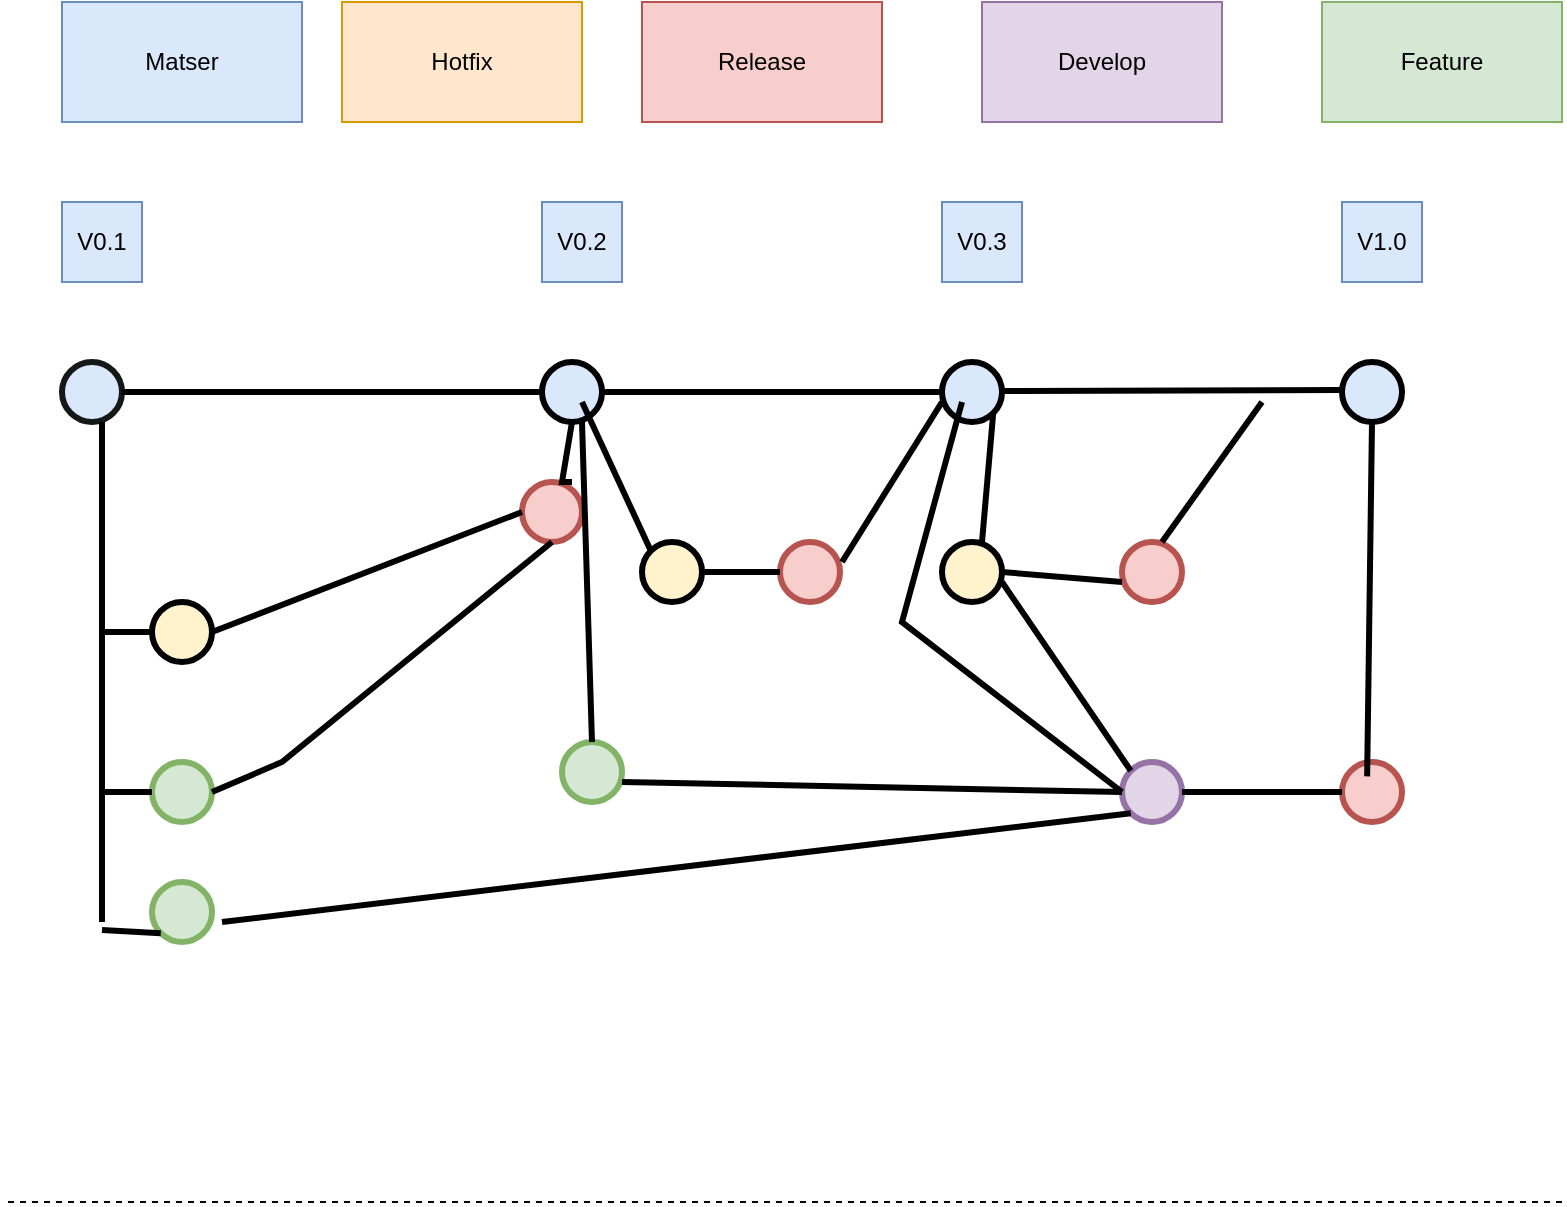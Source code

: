 <mxfile version="22.1.11" type="github">
  <diagram name="Page-1" id="l6VLHb1XObG-HnErFkHz">
    <mxGraphModel dx="1399" dy="777" grid="1" gridSize="10" guides="1" tooltips="1" connect="1" arrows="1" fold="1" page="1" pageScale="1" pageWidth="827" pageHeight="1169" math="0" shadow="0">
      <root>
        <mxCell id="0" />
        <mxCell id="1" parent="0" />
        <mxCell id="S2ndT3CTBjiFOkqIHCG7-4" value="" style="ellipse;whiteSpace=wrap;html=1;aspect=fixed;fillColor=#dae8fc;strokeColor=#161717;strokeWidth=3;" vertex="1" parent="1">
          <mxGeometry x="40" y="240" width="30" height="30" as="geometry" />
        </mxCell>
        <mxCell id="S2ndT3CTBjiFOkqIHCG7-5" value="Matser" style="rounded=0;whiteSpace=wrap;html=1;fillColor=#dae8fc;strokeColor=#6c8ebf;" vertex="1" parent="1">
          <mxGeometry x="40" y="60" width="120" height="60" as="geometry" />
        </mxCell>
        <mxCell id="S2ndT3CTBjiFOkqIHCG7-7" value="Release" style="rounded=0;whiteSpace=wrap;html=1;fillColor=#f8cecc;strokeColor=#b85450;" vertex="1" parent="1">
          <mxGeometry x="330" y="60" width="120" height="60" as="geometry" />
        </mxCell>
        <mxCell id="S2ndT3CTBjiFOkqIHCG7-8" value="Develop" style="rounded=0;whiteSpace=wrap;html=1;fillColor=#e1d5e7;strokeColor=#9673a6;" vertex="1" parent="1">
          <mxGeometry x="500" y="60" width="120" height="60" as="geometry" />
        </mxCell>
        <mxCell id="S2ndT3CTBjiFOkqIHCG7-9" value="Feature" style="rounded=0;whiteSpace=wrap;html=1;fillColor=#d5e8d4;strokeColor=#82b366;" vertex="1" parent="1">
          <mxGeometry x="670" y="60" width="120" height="60" as="geometry" />
        </mxCell>
        <mxCell id="S2ndT3CTBjiFOkqIHCG7-10" value="Hotfix" style="rounded=0;whiteSpace=wrap;html=1;fillColor=#ffe6cc;strokeColor=#d79b00;" vertex="1" parent="1">
          <mxGeometry x="180" y="60" width="120" height="60" as="geometry" />
        </mxCell>
        <mxCell id="S2ndT3CTBjiFOkqIHCG7-11" value="V0.1" style="whiteSpace=wrap;html=1;aspect=fixed;fillColor=#dae8fc;strokeColor=#6c8ebf;" vertex="1" parent="1">
          <mxGeometry x="40" y="160" width="40" height="40" as="geometry" />
        </mxCell>
        <mxCell id="S2ndT3CTBjiFOkqIHCG7-13" value="" style="ellipse;whiteSpace=wrap;html=1;aspect=fixed;fillColor=#dae8fc;strokeColor=#000000;strokeWidth=3;" vertex="1" parent="1">
          <mxGeometry x="280" y="240" width="30" height="30" as="geometry" />
        </mxCell>
        <mxCell id="S2ndT3CTBjiFOkqIHCG7-14" value="" style="ellipse;whiteSpace=wrap;html=1;aspect=fixed;fillColor=#dae8fc;strokeColor=#000000;strokeWidth=3;" vertex="1" parent="1">
          <mxGeometry x="680" y="240" width="30" height="30" as="geometry" />
        </mxCell>
        <mxCell id="S2ndT3CTBjiFOkqIHCG7-15" value="" style="ellipse;whiteSpace=wrap;html=1;aspect=fixed;fillColor=#dae8fc;strokeColor=#000000;strokeWidth=3;" vertex="1" parent="1">
          <mxGeometry x="480" y="240" width="30" height="30" as="geometry" />
        </mxCell>
        <mxCell id="S2ndT3CTBjiFOkqIHCG7-17" value="V0.2" style="whiteSpace=wrap;html=1;aspect=fixed;fillColor=#dae8fc;strokeColor=#6c8ebf;" vertex="1" parent="1">
          <mxGeometry x="280" y="160" width="40" height="40" as="geometry" />
        </mxCell>
        <mxCell id="S2ndT3CTBjiFOkqIHCG7-18" value="V1.0" style="whiteSpace=wrap;html=1;aspect=fixed;fillColor=#dae8fc;strokeColor=#6c8ebf;" vertex="1" parent="1">
          <mxGeometry x="680" y="160" width="40" height="40" as="geometry" />
        </mxCell>
        <mxCell id="S2ndT3CTBjiFOkqIHCG7-19" value="V0.3" style="whiteSpace=wrap;html=1;aspect=fixed;fillColor=#dae8fc;strokeColor=#6c8ebf;" vertex="1" parent="1">
          <mxGeometry x="480" y="160" width="40" height="40" as="geometry" />
        </mxCell>
        <mxCell id="S2ndT3CTBjiFOkqIHCG7-29" value="" style="ellipse;whiteSpace=wrap;html=1;aspect=fixed;fillColor=#fff2cc;strokeColor=#000000;strokeWidth=3;" vertex="1" parent="1">
          <mxGeometry x="85" y="360" width="30" height="30" as="geometry" />
        </mxCell>
        <mxCell id="S2ndT3CTBjiFOkqIHCG7-31" value="" style="ellipse;whiteSpace=wrap;html=1;aspect=fixed;fillColor=#d5e8d4;strokeColor=#82b366;strokeWidth=3;" vertex="1" parent="1">
          <mxGeometry x="85" y="440" width="30" height="30" as="geometry" />
        </mxCell>
        <mxCell id="S2ndT3CTBjiFOkqIHCG7-33" value="" style="ellipse;whiteSpace=wrap;html=1;aspect=fixed;fillColor=#f8cecc;strokeColor=#b85450;strokeWidth=3;" vertex="1" parent="1">
          <mxGeometry x="270" y="300" width="30" height="30" as="geometry" />
        </mxCell>
        <mxCell id="S2ndT3CTBjiFOkqIHCG7-48" value="" style="endArrow=none;html=1;rounded=0;exitX=1;exitY=0.5;exitDx=0;exitDy=0;entryX=0;entryY=0.5;entryDx=0;entryDy=0;strokeWidth=3;" edge="1" parent="1" source="S2ndT3CTBjiFOkqIHCG7-4" target="S2ndT3CTBjiFOkqIHCG7-13">
          <mxGeometry width="50" height="50" relative="1" as="geometry">
            <mxPoint x="200" y="300" as="sourcePoint" />
            <mxPoint x="250" y="250" as="targetPoint" />
          </mxGeometry>
        </mxCell>
        <mxCell id="S2ndT3CTBjiFOkqIHCG7-49" value="" style="endArrow=none;html=1;rounded=0;entryX=0;entryY=0.5;entryDx=0;entryDy=0;strokeWidth=3;" edge="1" parent="1" source="S2ndT3CTBjiFOkqIHCG7-13" target="S2ndT3CTBjiFOkqIHCG7-15">
          <mxGeometry width="50" height="50" relative="1" as="geometry">
            <mxPoint x="320" y="254" as="sourcePoint" />
            <mxPoint x="500" y="254.47" as="targetPoint" />
          </mxGeometry>
        </mxCell>
        <mxCell id="S2ndT3CTBjiFOkqIHCG7-50" value="" style="endArrow=none;html=1;rounded=0;exitX=1;exitY=0.5;exitDx=0;exitDy=0;strokeWidth=3;" edge="1" parent="1">
          <mxGeometry width="50" height="50" relative="1" as="geometry">
            <mxPoint x="510" y="254.47" as="sourcePoint" />
            <mxPoint x="680" y="254" as="targetPoint" />
          </mxGeometry>
        </mxCell>
        <mxCell id="S2ndT3CTBjiFOkqIHCG7-57" value="" style="endArrow=none;html=1;rounded=0;strokeWidth=3;" edge="1" parent="1">
          <mxGeometry width="50" height="50" relative="1" as="geometry">
            <mxPoint x="60" y="520" as="sourcePoint" />
            <mxPoint x="60" y="270" as="targetPoint" />
          </mxGeometry>
        </mxCell>
        <mxCell id="S2ndT3CTBjiFOkqIHCG7-58" value="" style="endArrow=none;html=1;rounded=0;entryX=0;entryY=0.5;entryDx=0;entryDy=0;strokeWidth=3;" edge="1" parent="1" target="S2ndT3CTBjiFOkqIHCG7-29">
          <mxGeometry width="50" height="50" relative="1" as="geometry">
            <mxPoint x="60" y="375" as="sourcePoint" />
            <mxPoint x="110" y="330" as="targetPoint" />
          </mxGeometry>
        </mxCell>
        <mxCell id="S2ndT3CTBjiFOkqIHCG7-60" value="" style="endArrow=none;html=1;rounded=0;entryX=0;entryY=0.5;entryDx=0;entryDy=0;strokeWidth=3;" edge="1" parent="1" target="S2ndT3CTBjiFOkqIHCG7-31">
          <mxGeometry width="50" height="50" relative="1" as="geometry">
            <mxPoint x="60" y="455" as="sourcePoint" />
            <mxPoint x="95" y="385" as="targetPoint" />
          </mxGeometry>
        </mxCell>
        <mxCell id="S2ndT3CTBjiFOkqIHCG7-65" value="" style="endArrow=none;html=1;rounded=0;entryX=1;entryY=0.5;entryDx=0;entryDy=0;strokeWidth=3;exitX=0;exitY=0.5;exitDx=0;exitDy=0;" edge="1" parent="1" source="S2ndT3CTBjiFOkqIHCG7-33" target="S2ndT3CTBjiFOkqIHCG7-29">
          <mxGeometry width="50" height="50" relative="1" as="geometry">
            <mxPoint x="270" y="330" as="sourcePoint" />
            <mxPoint x="430" y="270" as="targetPoint" />
          </mxGeometry>
        </mxCell>
        <mxCell id="S2ndT3CTBjiFOkqIHCG7-66" value="" style="endArrow=none;html=1;rounded=0;exitX=1;exitY=0.5;exitDx=0;exitDy=0;entryX=0.5;entryY=1;entryDx=0;entryDy=0;strokeWidth=3;" edge="1" parent="1" source="S2ndT3CTBjiFOkqIHCG7-31" target="S2ndT3CTBjiFOkqIHCG7-33">
          <mxGeometry width="50" height="50" relative="1" as="geometry">
            <mxPoint x="380" y="320" as="sourcePoint" />
            <mxPoint x="430" y="270" as="targetPoint" />
            <Array as="points">
              <mxPoint x="150" y="440" />
            </Array>
          </mxGeometry>
        </mxCell>
        <mxCell id="S2ndT3CTBjiFOkqIHCG7-67" value="" style="endArrow=none;html=1;rounded=0;entryX=0.5;entryY=1;entryDx=0;entryDy=0;strokeWidth=3;" edge="1" parent="1" target="S2ndT3CTBjiFOkqIHCG7-13">
          <mxGeometry width="50" height="50" relative="1" as="geometry">
            <mxPoint x="295" y="300" as="sourcePoint" />
            <mxPoint x="430" y="270" as="targetPoint" />
            <Array as="points">
              <mxPoint x="290" y="300" />
            </Array>
          </mxGeometry>
        </mxCell>
        <mxCell id="S2ndT3CTBjiFOkqIHCG7-69" value="" style="endArrow=none;dashed=1;html=1;rounded=0;" edge="1" parent="1">
          <mxGeometry width="50" height="50" relative="1" as="geometry">
            <mxPoint x="790" y="660" as="sourcePoint" />
            <mxPoint x="10" y="660" as="targetPoint" />
            <Array as="points">
              <mxPoint x="310" y="660" />
            </Array>
          </mxGeometry>
        </mxCell>
        <mxCell id="S2ndT3CTBjiFOkqIHCG7-70" value="" style="ellipse;whiteSpace=wrap;html=1;aspect=fixed;fillColor=#d5e8d4;strokeColor=#82b366;strokeWidth=3;" vertex="1" parent="1">
          <mxGeometry x="85" y="500" width="30" height="30" as="geometry" />
        </mxCell>
        <mxCell id="S2ndT3CTBjiFOkqIHCG7-74" value="" style="endArrow=none;html=1;rounded=0;entryX=0;entryY=1;entryDx=0;entryDy=0;strokeWidth=3;" edge="1" parent="1" target="S2ndT3CTBjiFOkqIHCG7-70">
          <mxGeometry width="50" height="50" relative="1" as="geometry">
            <mxPoint x="60" y="524" as="sourcePoint" />
            <mxPoint x="95" y="465" as="targetPoint" />
            <Array as="points" />
          </mxGeometry>
        </mxCell>
        <mxCell id="S2ndT3CTBjiFOkqIHCG7-75" value="" style="ellipse;whiteSpace=wrap;html=1;aspect=fixed;fillColor=#fff2cc;strokeColor=#000000;strokeWidth=3;" vertex="1" parent="1">
          <mxGeometry x="330" y="330" width="30" height="30" as="geometry" />
        </mxCell>
        <mxCell id="S2ndT3CTBjiFOkqIHCG7-77" value="" style="endArrow=none;html=1;rounded=0;exitX=0;exitY=0;exitDx=0;exitDy=0;strokeWidth=3;" edge="1" parent="1" source="S2ndT3CTBjiFOkqIHCG7-75">
          <mxGeometry width="50" height="50" relative="1" as="geometry">
            <mxPoint x="670" y="470" as="sourcePoint" />
            <mxPoint x="300" y="260" as="targetPoint" />
            <Array as="points">
              <mxPoint x="300" y="260" />
            </Array>
          </mxGeometry>
        </mxCell>
        <mxCell id="S2ndT3CTBjiFOkqIHCG7-78" value="" style="ellipse;whiteSpace=wrap;html=1;aspect=fixed;fillColor=#f8cecc;strokeColor=#b85450;strokeWidth=3;" vertex="1" parent="1">
          <mxGeometry x="399" y="330" width="30" height="30" as="geometry" />
        </mxCell>
        <mxCell id="S2ndT3CTBjiFOkqIHCG7-82" value="" style="endArrow=none;html=1;rounded=0;exitX=1;exitY=0.5;exitDx=0;exitDy=0;entryX=0;entryY=0.5;entryDx=0;entryDy=0;strokeWidth=3;" edge="1" parent="1" source="S2ndT3CTBjiFOkqIHCG7-75" target="S2ndT3CTBjiFOkqIHCG7-78">
          <mxGeometry width="50" height="50" relative="1" as="geometry">
            <mxPoint x="367" y="340" as="sourcePoint" />
            <mxPoint x="400" y="340" as="targetPoint" />
          </mxGeometry>
        </mxCell>
        <mxCell id="S2ndT3CTBjiFOkqIHCG7-83" value="" style="endArrow=none;html=1;rounded=0;strokeWidth=3;" edge="1" parent="1">
          <mxGeometry width="50" height="50" relative="1" as="geometry">
            <mxPoint x="430" y="340" as="sourcePoint" />
            <mxPoint x="480" y="260" as="targetPoint" />
          </mxGeometry>
        </mxCell>
        <mxCell id="S2ndT3CTBjiFOkqIHCG7-88" value="" style="ellipse;whiteSpace=wrap;html=1;aspect=fixed;fillColor=#fff2cc;strokeColor=#000000;strokeWidth=3;" vertex="1" parent="1">
          <mxGeometry x="480" y="330" width="30" height="30" as="geometry" />
        </mxCell>
        <mxCell id="S2ndT3CTBjiFOkqIHCG7-89" value="" style="ellipse;whiteSpace=wrap;html=1;aspect=fixed;fillColor=#f8cecc;strokeColor=#b85450;strokeWidth=3;" vertex="1" parent="1">
          <mxGeometry x="570" y="330" width="30" height="30" as="geometry" />
        </mxCell>
        <mxCell id="S2ndT3CTBjiFOkqIHCG7-93" value="" style="ellipse;whiteSpace=wrap;html=1;aspect=fixed;fillColor=#e1d5e7;strokeColor=#9673a6;strokeWidth=3;" vertex="1" parent="1">
          <mxGeometry x="570" y="440" width="30" height="30" as="geometry" />
        </mxCell>
        <mxCell id="S2ndT3CTBjiFOkqIHCG7-95" value="" style="endArrow=none;html=1;rounded=0;exitX=0;exitY=0;exitDx=0;exitDy=0;strokeWidth=3;" edge="1" parent="1" source="S2ndT3CTBjiFOkqIHCG7-93">
          <mxGeometry width="50" height="50" relative="1" as="geometry">
            <mxPoint x="460" y="400" as="sourcePoint" />
            <mxPoint x="510" y="350" as="targetPoint" />
          </mxGeometry>
        </mxCell>
        <mxCell id="S2ndT3CTBjiFOkqIHCG7-96" value="" style="endArrow=none;html=1;rounded=0;exitX=1;exitY=0.5;exitDx=0;exitDy=0;strokeWidth=3;" edge="1" parent="1" source="S2ndT3CTBjiFOkqIHCG7-88">
          <mxGeometry width="50" height="50" relative="1" as="geometry">
            <mxPoint x="520" y="400" as="sourcePoint" />
            <mxPoint x="570" y="350" as="targetPoint" />
          </mxGeometry>
        </mxCell>
        <mxCell id="S2ndT3CTBjiFOkqIHCG7-97" value="" style="endArrow=none;html=1;rounded=0;entryX=1;entryY=1;entryDx=0;entryDy=0;strokeWidth=3;" edge="1" parent="1" target="S2ndT3CTBjiFOkqIHCG7-15">
          <mxGeometry width="50" height="50" relative="1" as="geometry">
            <mxPoint x="500" y="330" as="sourcePoint" />
            <mxPoint x="550" y="280" as="targetPoint" />
          </mxGeometry>
        </mxCell>
        <mxCell id="S2ndT3CTBjiFOkqIHCG7-99" value="" style="endArrow=none;html=1;rounded=0;exitX=0;exitY=0.5;exitDx=0;exitDy=0;strokeWidth=3;" edge="1" parent="1" source="S2ndT3CTBjiFOkqIHCG7-93">
          <mxGeometry width="50" height="50" relative="1" as="geometry">
            <mxPoint x="440" y="460" as="sourcePoint" />
            <mxPoint x="490" y="260" as="targetPoint" />
            <Array as="points">
              <mxPoint x="460" y="370" />
            </Array>
          </mxGeometry>
        </mxCell>
        <mxCell id="S2ndT3CTBjiFOkqIHCG7-101" value="" style="endArrow=none;html=1;rounded=0;entryX=0;entryY=1;entryDx=0;entryDy=0;strokeWidth=3;" edge="1" parent="1" target="S2ndT3CTBjiFOkqIHCG7-93">
          <mxGeometry width="50" height="50" relative="1" as="geometry">
            <mxPoint x="120" y="520" as="sourcePoint" />
            <mxPoint x="170" y="470" as="targetPoint" />
          </mxGeometry>
        </mxCell>
        <mxCell id="S2ndT3CTBjiFOkqIHCG7-102" value="" style="endArrow=none;html=1;rounded=0;strokeWidth=3;" edge="1" parent="1">
          <mxGeometry width="50" height="50" relative="1" as="geometry">
            <mxPoint x="590" y="330" as="sourcePoint" />
            <mxPoint x="640" y="260" as="targetPoint" />
          </mxGeometry>
        </mxCell>
        <mxCell id="S2ndT3CTBjiFOkqIHCG7-103" value="" style="ellipse;whiteSpace=wrap;html=1;aspect=fixed;fillColor=#f8cecc;strokeColor=#b85450;strokeWidth=3;" vertex="1" parent="1">
          <mxGeometry x="680" y="440" width="30" height="30" as="geometry" />
        </mxCell>
        <mxCell id="S2ndT3CTBjiFOkqIHCG7-107" value="" style="endArrow=none;html=1;rounded=0;exitX=1;exitY=0.5;exitDx=0;exitDy=0;entryX=0;entryY=0.5;entryDx=0;entryDy=0;strokeWidth=3;" edge="1" parent="1" source="S2ndT3CTBjiFOkqIHCG7-93" target="S2ndT3CTBjiFOkqIHCG7-103">
          <mxGeometry width="50" height="50" relative="1" as="geometry">
            <mxPoint x="630" y="510" as="sourcePoint" />
            <mxPoint x="680" y="460" as="targetPoint" />
          </mxGeometry>
        </mxCell>
        <mxCell id="S2ndT3CTBjiFOkqIHCG7-108" value="" style="endArrow=none;html=1;rounded=0;entryX=0.5;entryY=1;entryDx=0;entryDy=0;exitX=0.419;exitY=0.24;exitDx=0;exitDy=0;exitPerimeter=0;strokeWidth=3;" edge="1" parent="1" source="S2ndT3CTBjiFOkqIHCG7-103" target="S2ndT3CTBjiFOkqIHCG7-14">
          <mxGeometry width="50" height="50" relative="1" as="geometry">
            <mxPoint x="670" y="360" as="sourcePoint" />
            <mxPoint x="720" y="310" as="targetPoint" />
          </mxGeometry>
        </mxCell>
        <mxCell id="S2ndT3CTBjiFOkqIHCG7-110" value="" style="ellipse;whiteSpace=wrap;html=1;aspect=fixed;fillColor=#d5e8d4;strokeColor=#82b366;strokeWidth=3;" vertex="1" parent="1">
          <mxGeometry x="290" y="430" width="30" height="30" as="geometry" />
        </mxCell>
        <mxCell id="S2ndT3CTBjiFOkqIHCG7-112" value="" style="endArrow=none;html=1;rounded=0;exitX=0.5;exitY=0;exitDx=0;exitDy=0;strokeWidth=3;" edge="1" parent="1" source="S2ndT3CTBjiFOkqIHCG7-110">
          <mxGeometry width="50" height="50" relative="1" as="geometry">
            <mxPoint x="290" y="440" as="sourcePoint" />
            <mxPoint x="300" y="270" as="targetPoint" />
          </mxGeometry>
        </mxCell>
        <mxCell id="S2ndT3CTBjiFOkqIHCG7-113" value="" style="endArrow=none;html=1;rounded=0;entryX=0;entryY=0.5;entryDx=0;entryDy=0;strokeWidth=3;" edge="1" parent="1" target="S2ndT3CTBjiFOkqIHCG7-93">
          <mxGeometry width="50" height="50" relative="1" as="geometry">
            <mxPoint x="320" y="450" as="sourcePoint" />
            <mxPoint x="560" y="460" as="targetPoint" />
          </mxGeometry>
        </mxCell>
      </root>
    </mxGraphModel>
  </diagram>
</mxfile>

